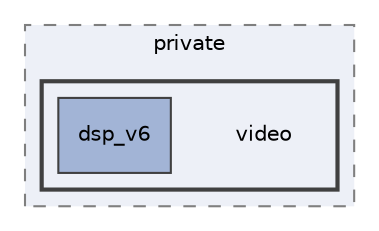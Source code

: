 digraph "drv_modules/private/video"
{
 // INTERACTIVE_SVG=YES
 // LATEX_PDF_SIZE
  bgcolor="transparent";
  edge [fontname="Helvetica",fontsize="10",labelfontname="Helvetica",labelfontsize="10"];
  node [fontname="Helvetica",fontsize="10",shape=record];
  compound=true
  subgraph clusterdir_6497235554c8bcb42f125b6cc355242b {
    graph [ bgcolor="#edf0f7", pencolor="grey50", style="filled,dashed,", label="private", fontname="Helvetica", fontsize="10", URL="dir_6497235554c8bcb42f125b6cc355242b.html"]
  subgraph clusterdir_18d58692f97d51da9d99f7e8f7c9d2b0 {
    graph [ bgcolor="#edf0f7", pencolor="grey25", style="filled,bold,", label="", fontname="Helvetica", fontsize="10", URL="dir_18d58692f97d51da9d99f7e8f7c9d2b0.html"]
    dir_18d58692f97d51da9d99f7e8f7c9d2b0 [shape=plaintext, label="video"];
  dir_4a7e39aa121ab2cf71b4add75dd1d667 [shape=box, label="dsp_v6", style="filled,", fillcolor="#a2b4d6", color="grey25", URL="dir_4a7e39aa121ab2cf71b4add75dd1d667.html"];
  }
  }
}
